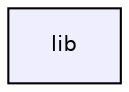 digraph "lib" {
  compound=true
  node [ fontsize="10", fontname="Helvetica"];
  edge [ labelfontsize="10", labelfontname="Helvetica"];
  dir_97aefd0d527b934f1d99a682da8fe6a9 [shape=box, label="lib", style="filled", fillcolor="#eeeeff", pencolor="black", URL="dir_97aefd0d527b934f1d99a682da8fe6a9.html"];
}
